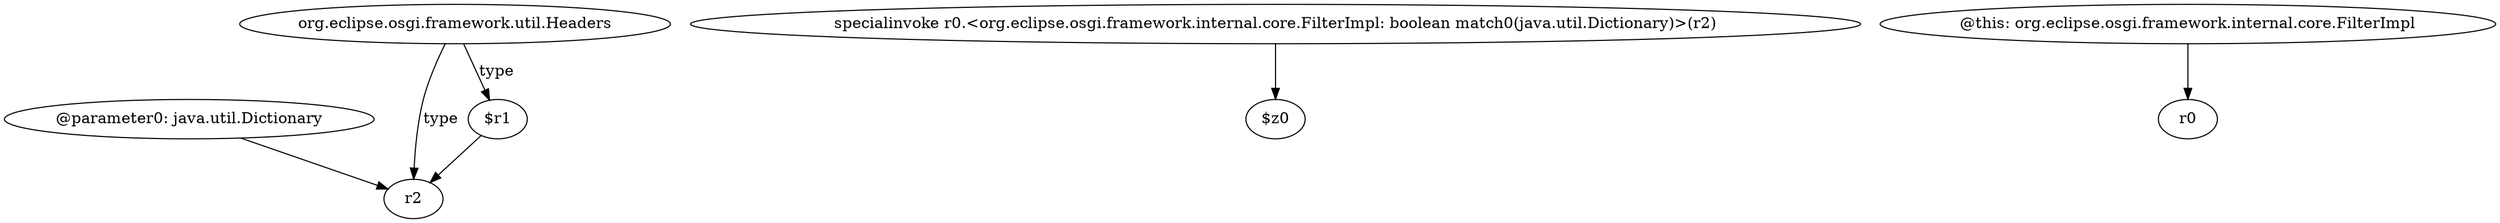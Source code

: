 digraph g {
0[label="@parameter0: java.util.Dictionary"]
1[label="r2"]
0->1[label=""]
2[label="specialinvoke r0.<org.eclipse.osgi.framework.internal.core.FilterImpl: boolean match0(java.util.Dictionary)>(r2)"]
3[label="$z0"]
2->3[label=""]
4[label="@this: org.eclipse.osgi.framework.internal.core.FilterImpl"]
5[label="r0"]
4->5[label=""]
6[label="$r1"]
6->1[label=""]
7[label="org.eclipse.osgi.framework.util.Headers"]
7->6[label="type"]
7->1[label="type"]
}